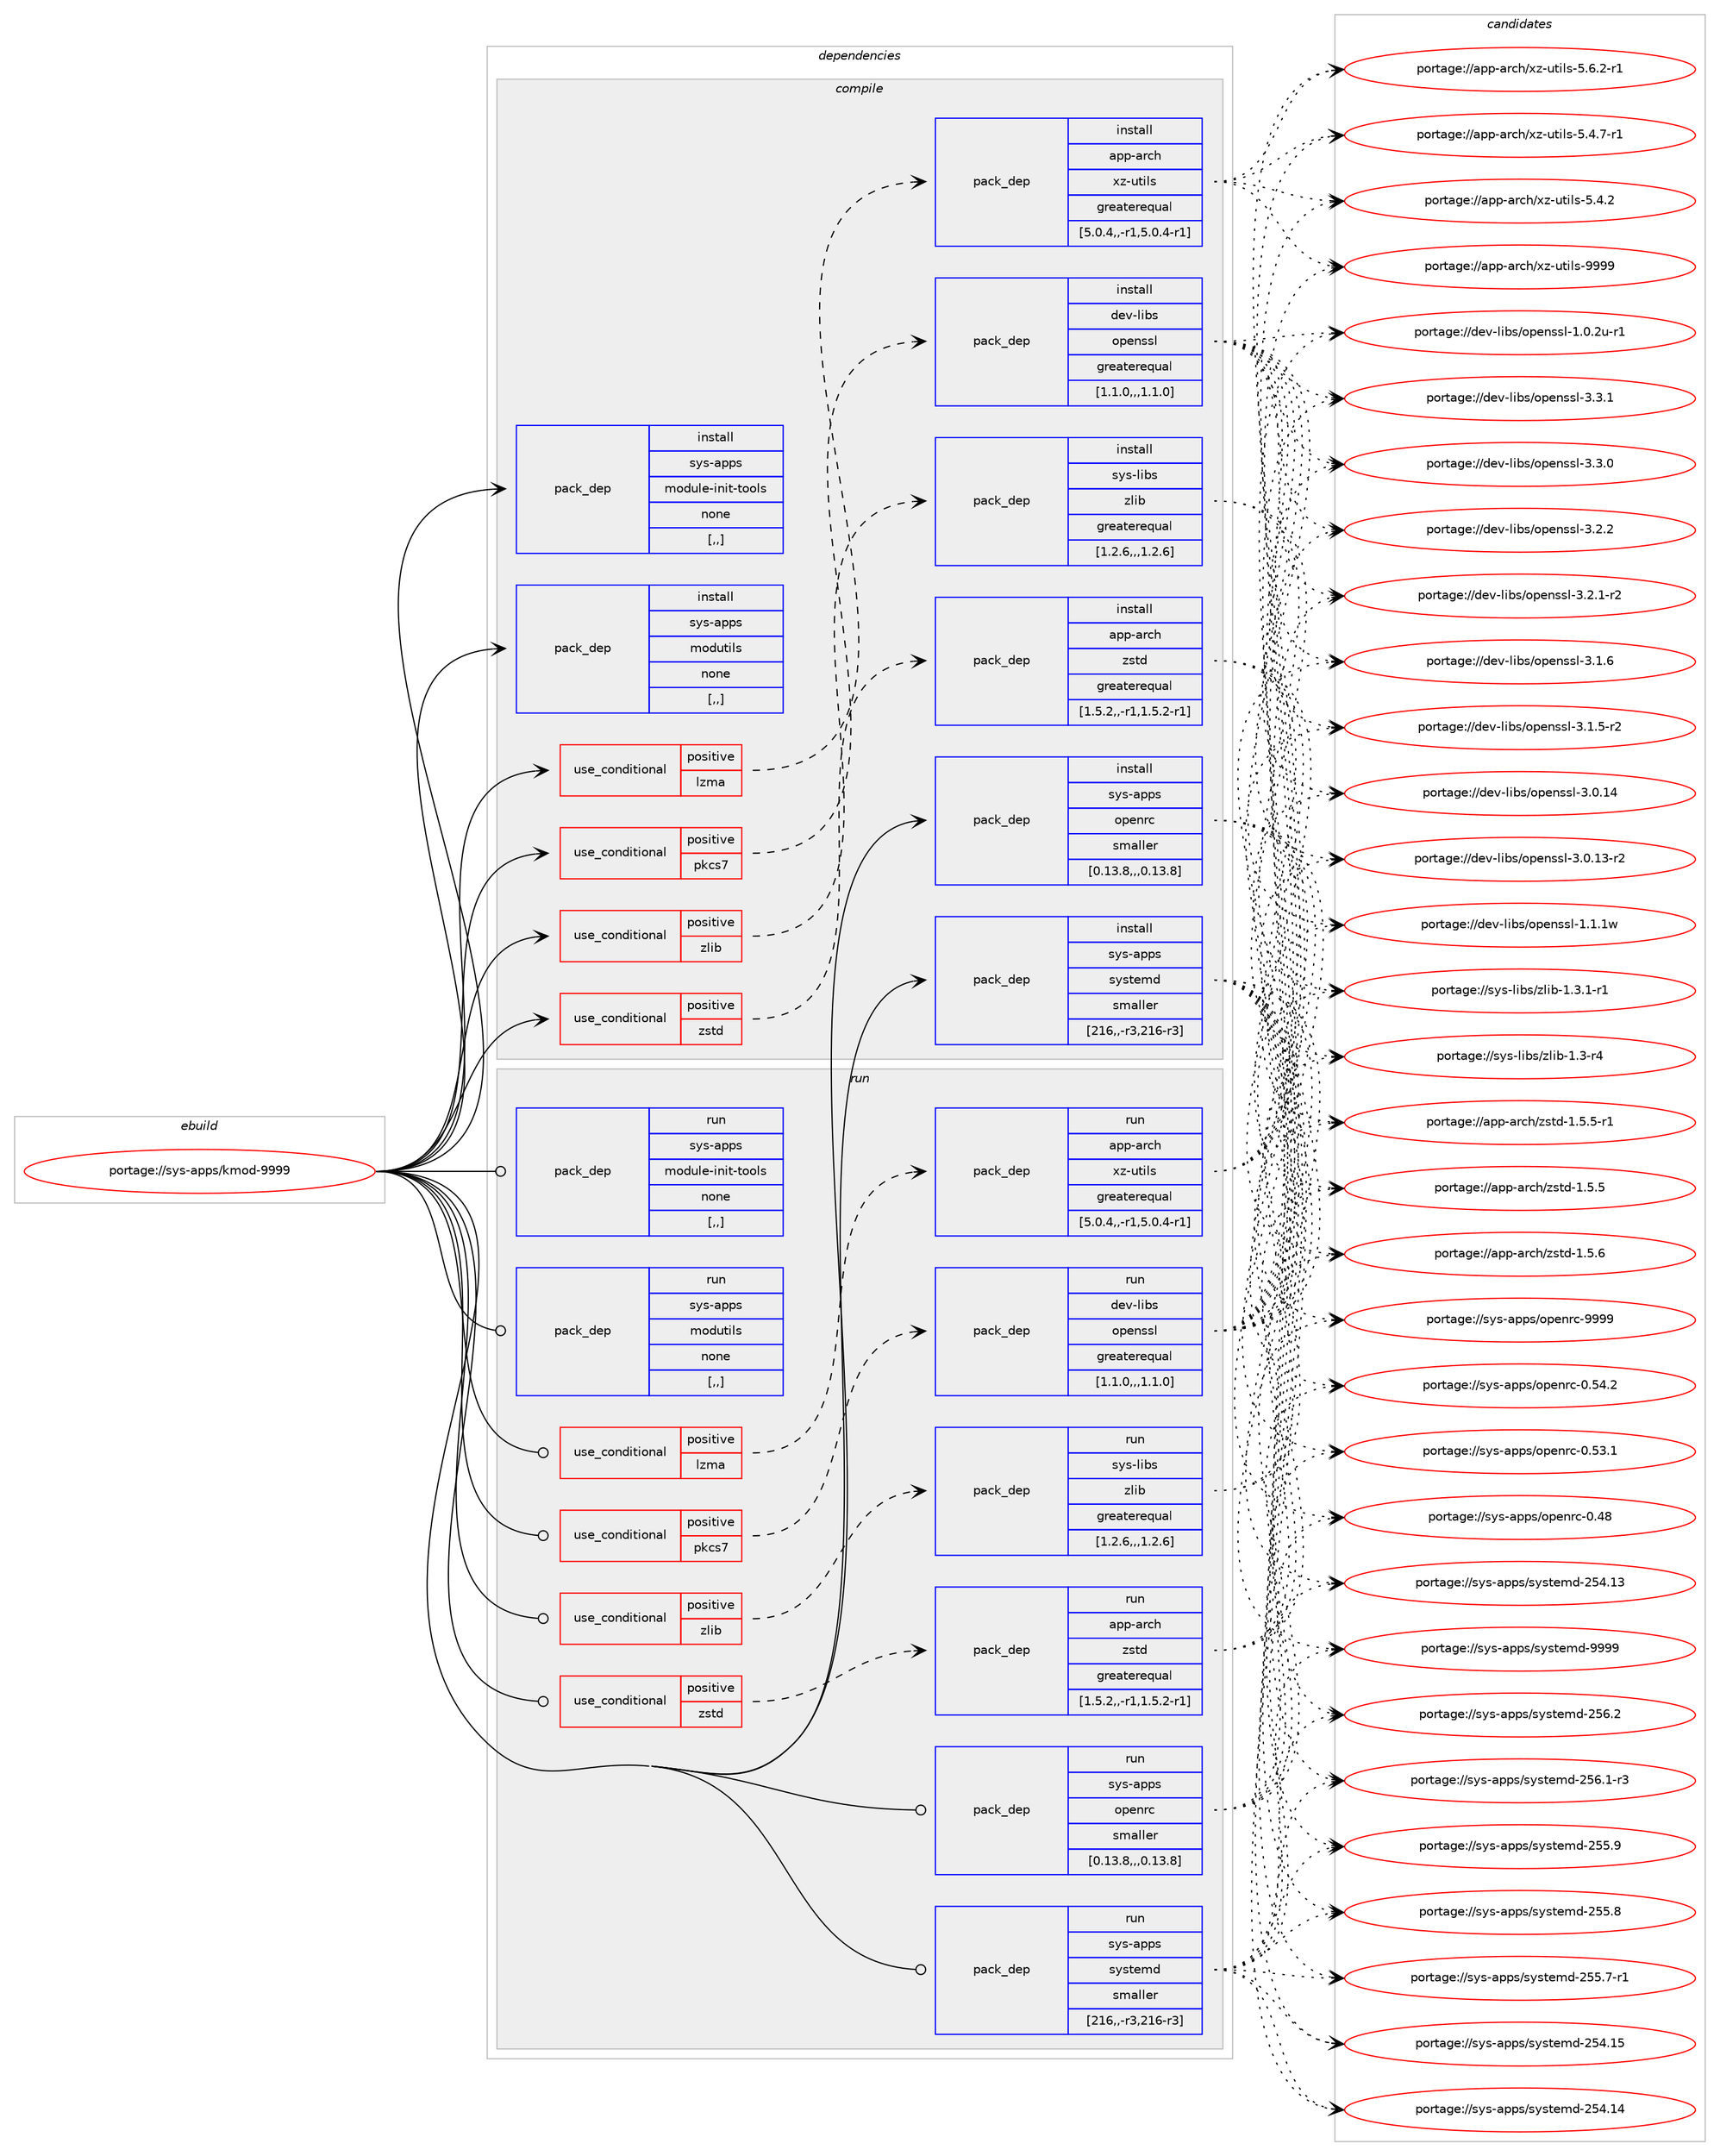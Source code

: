 digraph prolog {

# *************
# Graph options
# *************

newrank=true;
concentrate=true;
compound=true;
graph [rankdir=LR,fontname=Helvetica,fontsize=10,ranksep=1.5];#, ranksep=2.5, nodesep=0.2];
edge  [arrowhead=vee];
node  [fontname=Helvetica,fontsize=10];

# **********
# The ebuild
# **********

subgraph cluster_leftcol {
color=gray;
label=<<i>ebuild</i>>;
id [label="portage://sys-apps/kmod-9999", color=red, width=4, href="../sys-apps/kmod-9999.svg"];
}

# ****************
# The dependencies
# ****************

subgraph cluster_midcol {
color=gray;
label=<<i>dependencies</i>>;
subgraph cluster_compile {
fillcolor="#eeeeee";
style=filled;
label=<<i>compile</i>>;
subgraph cond110836 {
dependency419252 [label=<<TABLE BORDER="0" CELLBORDER="1" CELLSPACING="0" CELLPADDING="4"><TR><TD ROWSPAN="3" CELLPADDING="10">use_conditional</TD></TR><TR><TD>positive</TD></TR><TR><TD>lzma</TD></TR></TABLE>>, shape=none, color=red];
subgraph pack305477 {
dependency419253 [label=<<TABLE BORDER="0" CELLBORDER="1" CELLSPACING="0" CELLPADDING="4" WIDTH="220"><TR><TD ROWSPAN="6" CELLPADDING="30">pack_dep</TD></TR><TR><TD WIDTH="110">install</TD></TR><TR><TD>app-arch</TD></TR><TR><TD>xz-utils</TD></TR><TR><TD>greaterequal</TD></TR><TR><TD>[5.0.4,,-r1,5.0.4-r1]</TD></TR></TABLE>>, shape=none, color=blue];
}
dependency419252:e -> dependency419253:w [weight=20,style="dashed",arrowhead="vee"];
}
id:e -> dependency419252:w [weight=20,style="solid",arrowhead="vee"];
subgraph cond110837 {
dependency419254 [label=<<TABLE BORDER="0" CELLBORDER="1" CELLSPACING="0" CELLPADDING="4"><TR><TD ROWSPAN="3" CELLPADDING="10">use_conditional</TD></TR><TR><TD>positive</TD></TR><TR><TD>pkcs7</TD></TR></TABLE>>, shape=none, color=red];
subgraph pack305478 {
dependency419255 [label=<<TABLE BORDER="0" CELLBORDER="1" CELLSPACING="0" CELLPADDING="4" WIDTH="220"><TR><TD ROWSPAN="6" CELLPADDING="30">pack_dep</TD></TR><TR><TD WIDTH="110">install</TD></TR><TR><TD>dev-libs</TD></TR><TR><TD>openssl</TD></TR><TR><TD>greaterequal</TD></TR><TR><TD>[1.1.0,,,1.1.0]</TD></TR></TABLE>>, shape=none, color=blue];
}
dependency419254:e -> dependency419255:w [weight=20,style="dashed",arrowhead="vee"];
}
id:e -> dependency419254:w [weight=20,style="solid",arrowhead="vee"];
subgraph cond110838 {
dependency419256 [label=<<TABLE BORDER="0" CELLBORDER="1" CELLSPACING="0" CELLPADDING="4"><TR><TD ROWSPAN="3" CELLPADDING="10">use_conditional</TD></TR><TR><TD>positive</TD></TR><TR><TD>zlib</TD></TR></TABLE>>, shape=none, color=red];
subgraph pack305479 {
dependency419257 [label=<<TABLE BORDER="0" CELLBORDER="1" CELLSPACING="0" CELLPADDING="4" WIDTH="220"><TR><TD ROWSPAN="6" CELLPADDING="30">pack_dep</TD></TR><TR><TD WIDTH="110">install</TD></TR><TR><TD>sys-libs</TD></TR><TR><TD>zlib</TD></TR><TR><TD>greaterequal</TD></TR><TR><TD>[1.2.6,,,1.2.6]</TD></TR></TABLE>>, shape=none, color=blue];
}
dependency419256:e -> dependency419257:w [weight=20,style="dashed",arrowhead="vee"];
}
id:e -> dependency419256:w [weight=20,style="solid",arrowhead="vee"];
subgraph cond110839 {
dependency419258 [label=<<TABLE BORDER="0" CELLBORDER="1" CELLSPACING="0" CELLPADDING="4"><TR><TD ROWSPAN="3" CELLPADDING="10">use_conditional</TD></TR><TR><TD>positive</TD></TR><TR><TD>zstd</TD></TR></TABLE>>, shape=none, color=red];
subgraph pack305480 {
dependency419259 [label=<<TABLE BORDER="0" CELLBORDER="1" CELLSPACING="0" CELLPADDING="4" WIDTH="220"><TR><TD ROWSPAN="6" CELLPADDING="30">pack_dep</TD></TR><TR><TD WIDTH="110">install</TD></TR><TR><TD>app-arch</TD></TR><TR><TD>zstd</TD></TR><TR><TD>greaterequal</TD></TR><TR><TD>[1.5.2,,-r1,1.5.2-r1]</TD></TR></TABLE>>, shape=none, color=blue];
}
dependency419258:e -> dependency419259:w [weight=20,style="dashed",arrowhead="vee"];
}
id:e -> dependency419258:w [weight=20,style="solid",arrowhead="vee"];
subgraph pack305481 {
dependency419260 [label=<<TABLE BORDER="0" CELLBORDER="1" CELLSPACING="0" CELLPADDING="4" WIDTH="220"><TR><TD ROWSPAN="6" CELLPADDING="30">pack_dep</TD></TR><TR><TD WIDTH="110">install</TD></TR><TR><TD>sys-apps</TD></TR><TR><TD>module-init-tools</TD></TR><TR><TD>none</TD></TR><TR><TD>[,,]</TD></TR></TABLE>>, shape=none, color=blue];
}
id:e -> dependency419260:w [weight=20,style="solid",arrowhead="vee"];
subgraph pack305482 {
dependency419261 [label=<<TABLE BORDER="0" CELLBORDER="1" CELLSPACING="0" CELLPADDING="4" WIDTH="220"><TR><TD ROWSPAN="6" CELLPADDING="30">pack_dep</TD></TR><TR><TD WIDTH="110">install</TD></TR><TR><TD>sys-apps</TD></TR><TR><TD>modutils</TD></TR><TR><TD>none</TD></TR><TR><TD>[,,]</TD></TR></TABLE>>, shape=none, color=blue];
}
id:e -> dependency419261:w [weight=20,style="solid",arrowhead="vee"];
subgraph pack305483 {
dependency419262 [label=<<TABLE BORDER="0" CELLBORDER="1" CELLSPACING="0" CELLPADDING="4" WIDTH="220"><TR><TD ROWSPAN="6" CELLPADDING="30">pack_dep</TD></TR><TR><TD WIDTH="110">install</TD></TR><TR><TD>sys-apps</TD></TR><TR><TD>openrc</TD></TR><TR><TD>smaller</TD></TR><TR><TD>[0.13.8,,,0.13.8]</TD></TR></TABLE>>, shape=none, color=blue];
}
id:e -> dependency419262:w [weight=20,style="solid",arrowhead="vee"];
subgraph pack305484 {
dependency419263 [label=<<TABLE BORDER="0" CELLBORDER="1" CELLSPACING="0" CELLPADDING="4" WIDTH="220"><TR><TD ROWSPAN="6" CELLPADDING="30">pack_dep</TD></TR><TR><TD WIDTH="110">install</TD></TR><TR><TD>sys-apps</TD></TR><TR><TD>systemd</TD></TR><TR><TD>smaller</TD></TR><TR><TD>[216,,-r3,216-r3]</TD></TR></TABLE>>, shape=none, color=blue];
}
id:e -> dependency419263:w [weight=20,style="solid",arrowhead="vee"];
}
subgraph cluster_compileandrun {
fillcolor="#eeeeee";
style=filled;
label=<<i>compile and run</i>>;
}
subgraph cluster_run {
fillcolor="#eeeeee";
style=filled;
label=<<i>run</i>>;
subgraph cond110840 {
dependency419264 [label=<<TABLE BORDER="0" CELLBORDER="1" CELLSPACING="0" CELLPADDING="4"><TR><TD ROWSPAN="3" CELLPADDING="10">use_conditional</TD></TR><TR><TD>positive</TD></TR><TR><TD>lzma</TD></TR></TABLE>>, shape=none, color=red];
subgraph pack305485 {
dependency419265 [label=<<TABLE BORDER="0" CELLBORDER="1" CELLSPACING="0" CELLPADDING="4" WIDTH="220"><TR><TD ROWSPAN="6" CELLPADDING="30">pack_dep</TD></TR><TR><TD WIDTH="110">run</TD></TR><TR><TD>app-arch</TD></TR><TR><TD>xz-utils</TD></TR><TR><TD>greaterequal</TD></TR><TR><TD>[5.0.4,,-r1,5.0.4-r1]</TD></TR></TABLE>>, shape=none, color=blue];
}
dependency419264:e -> dependency419265:w [weight=20,style="dashed",arrowhead="vee"];
}
id:e -> dependency419264:w [weight=20,style="solid",arrowhead="odot"];
subgraph cond110841 {
dependency419266 [label=<<TABLE BORDER="0" CELLBORDER="1" CELLSPACING="0" CELLPADDING="4"><TR><TD ROWSPAN="3" CELLPADDING="10">use_conditional</TD></TR><TR><TD>positive</TD></TR><TR><TD>pkcs7</TD></TR></TABLE>>, shape=none, color=red];
subgraph pack305486 {
dependency419267 [label=<<TABLE BORDER="0" CELLBORDER="1" CELLSPACING="0" CELLPADDING="4" WIDTH="220"><TR><TD ROWSPAN="6" CELLPADDING="30">pack_dep</TD></TR><TR><TD WIDTH="110">run</TD></TR><TR><TD>dev-libs</TD></TR><TR><TD>openssl</TD></TR><TR><TD>greaterequal</TD></TR><TR><TD>[1.1.0,,,1.1.0]</TD></TR></TABLE>>, shape=none, color=blue];
}
dependency419266:e -> dependency419267:w [weight=20,style="dashed",arrowhead="vee"];
}
id:e -> dependency419266:w [weight=20,style="solid",arrowhead="odot"];
subgraph cond110842 {
dependency419268 [label=<<TABLE BORDER="0" CELLBORDER="1" CELLSPACING="0" CELLPADDING="4"><TR><TD ROWSPAN="3" CELLPADDING="10">use_conditional</TD></TR><TR><TD>positive</TD></TR><TR><TD>zlib</TD></TR></TABLE>>, shape=none, color=red];
subgraph pack305487 {
dependency419269 [label=<<TABLE BORDER="0" CELLBORDER="1" CELLSPACING="0" CELLPADDING="4" WIDTH="220"><TR><TD ROWSPAN="6" CELLPADDING="30">pack_dep</TD></TR><TR><TD WIDTH="110">run</TD></TR><TR><TD>sys-libs</TD></TR><TR><TD>zlib</TD></TR><TR><TD>greaterequal</TD></TR><TR><TD>[1.2.6,,,1.2.6]</TD></TR></TABLE>>, shape=none, color=blue];
}
dependency419268:e -> dependency419269:w [weight=20,style="dashed",arrowhead="vee"];
}
id:e -> dependency419268:w [weight=20,style="solid",arrowhead="odot"];
subgraph cond110843 {
dependency419270 [label=<<TABLE BORDER="0" CELLBORDER="1" CELLSPACING="0" CELLPADDING="4"><TR><TD ROWSPAN="3" CELLPADDING="10">use_conditional</TD></TR><TR><TD>positive</TD></TR><TR><TD>zstd</TD></TR></TABLE>>, shape=none, color=red];
subgraph pack305488 {
dependency419271 [label=<<TABLE BORDER="0" CELLBORDER="1" CELLSPACING="0" CELLPADDING="4" WIDTH="220"><TR><TD ROWSPAN="6" CELLPADDING="30">pack_dep</TD></TR><TR><TD WIDTH="110">run</TD></TR><TR><TD>app-arch</TD></TR><TR><TD>zstd</TD></TR><TR><TD>greaterequal</TD></TR><TR><TD>[1.5.2,,-r1,1.5.2-r1]</TD></TR></TABLE>>, shape=none, color=blue];
}
dependency419270:e -> dependency419271:w [weight=20,style="dashed",arrowhead="vee"];
}
id:e -> dependency419270:w [weight=20,style="solid",arrowhead="odot"];
subgraph pack305489 {
dependency419272 [label=<<TABLE BORDER="0" CELLBORDER="1" CELLSPACING="0" CELLPADDING="4" WIDTH="220"><TR><TD ROWSPAN="6" CELLPADDING="30">pack_dep</TD></TR><TR><TD WIDTH="110">run</TD></TR><TR><TD>sys-apps</TD></TR><TR><TD>module-init-tools</TD></TR><TR><TD>none</TD></TR><TR><TD>[,,]</TD></TR></TABLE>>, shape=none, color=blue];
}
id:e -> dependency419272:w [weight=20,style="solid",arrowhead="odot"];
subgraph pack305490 {
dependency419273 [label=<<TABLE BORDER="0" CELLBORDER="1" CELLSPACING="0" CELLPADDING="4" WIDTH="220"><TR><TD ROWSPAN="6" CELLPADDING="30">pack_dep</TD></TR><TR><TD WIDTH="110">run</TD></TR><TR><TD>sys-apps</TD></TR><TR><TD>modutils</TD></TR><TR><TD>none</TD></TR><TR><TD>[,,]</TD></TR></TABLE>>, shape=none, color=blue];
}
id:e -> dependency419273:w [weight=20,style="solid",arrowhead="odot"];
subgraph pack305491 {
dependency419274 [label=<<TABLE BORDER="0" CELLBORDER="1" CELLSPACING="0" CELLPADDING="4" WIDTH="220"><TR><TD ROWSPAN="6" CELLPADDING="30">pack_dep</TD></TR><TR><TD WIDTH="110">run</TD></TR><TR><TD>sys-apps</TD></TR><TR><TD>openrc</TD></TR><TR><TD>smaller</TD></TR><TR><TD>[0.13.8,,,0.13.8]</TD></TR></TABLE>>, shape=none, color=blue];
}
id:e -> dependency419274:w [weight=20,style="solid",arrowhead="odot"];
subgraph pack305492 {
dependency419275 [label=<<TABLE BORDER="0" CELLBORDER="1" CELLSPACING="0" CELLPADDING="4" WIDTH="220"><TR><TD ROWSPAN="6" CELLPADDING="30">pack_dep</TD></TR><TR><TD WIDTH="110">run</TD></TR><TR><TD>sys-apps</TD></TR><TR><TD>systemd</TD></TR><TR><TD>smaller</TD></TR><TR><TD>[216,,-r3,216-r3]</TD></TR></TABLE>>, shape=none, color=blue];
}
id:e -> dependency419275:w [weight=20,style="solid",arrowhead="odot"];
}
}

# **************
# The candidates
# **************

subgraph cluster_choices {
rank=same;
color=gray;
label=<<i>candidates</i>>;

subgraph choice305477 {
color=black;
nodesep=1;
choice9711211245971149910447120122451171161051081154557575757 [label="portage://app-arch/xz-utils-9999", color=red, width=4,href="../app-arch/xz-utils-9999.svg"];
choice9711211245971149910447120122451171161051081154553465446504511449 [label="portage://app-arch/xz-utils-5.6.2-r1", color=red, width=4,href="../app-arch/xz-utils-5.6.2-r1.svg"];
choice9711211245971149910447120122451171161051081154553465246554511449 [label="portage://app-arch/xz-utils-5.4.7-r1", color=red, width=4,href="../app-arch/xz-utils-5.4.7-r1.svg"];
choice971121124597114991044712012245117116105108115455346524650 [label="portage://app-arch/xz-utils-5.4.2", color=red, width=4,href="../app-arch/xz-utils-5.4.2.svg"];
dependency419253:e -> choice9711211245971149910447120122451171161051081154557575757:w [style=dotted,weight="100"];
dependency419253:e -> choice9711211245971149910447120122451171161051081154553465446504511449:w [style=dotted,weight="100"];
dependency419253:e -> choice9711211245971149910447120122451171161051081154553465246554511449:w [style=dotted,weight="100"];
dependency419253:e -> choice971121124597114991044712012245117116105108115455346524650:w [style=dotted,weight="100"];
}
subgraph choice305478 {
color=black;
nodesep=1;
choice100101118451081059811547111112101110115115108455146514649 [label="portage://dev-libs/openssl-3.3.1", color=red, width=4,href="../dev-libs/openssl-3.3.1.svg"];
choice100101118451081059811547111112101110115115108455146514648 [label="portage://dev-libs/openssl-3.3.0", color=red, width=4,href="../dev-libs/openssl-3.3.0.svg"];
choice100101118451081059811547111112101110115115108455146504650 [label="portage://dev-libs/openssl-3.2.2", color=red, width=4,href="../dev-libs/openssl-3.2.2.svg"];
choice1001011184510810598115471111121011101151151084551465046494511450 [label="portage://dev-libs/openssl-3.2.1-r2", color=red, width=4,href="../dev-libs/openssl-3.2.1-r2.svg"];
choice100101118451081059811547111112101110115115108455146494654 [label="portage://dev-libs/openssl-3.1.6", color=red, width=4,href="../dev-libs/openssl-3.1.6.svg"];
choice1001011184510810598115471111121011101151151084551464946534511450 [label="portage://dev-libs/openssl-3.1.5-r2", color=red, width=4,href="../dev-libs/openssl-3.1.5-r2.svg"];
choice10010111845108105981154711111210111011511510845514648464952 [label="portage://dev-libs/openssl-3.0.14", color=red, width=4,href="../dev-libs/openssl-3.0.14.svg"];
choice100101118451081059811547111112101110115115108455146484649514511450 [label="portage://dev-libs/openssl-3.0.13-r2", color=red, width=4,href="../dev-libs/openssl-3.0.13-r2.svg"];
choice100101118451081059811547111112101110115115108454946494649119 [label="portage://dev-libs/openssl-1.1.1w", color=red, width=4,href="../dev-libs/openssl-1.1.1w.svg"];
choice1001011184510810598115471111121011101151151084549464846501174511449 [label="portage://dev-libs/openssl-1.0.2u-r1", color=red, width=4,href="../dev-libs/openssl-1.0.2u-r1.svg"];
dependency419255:e -> choice100101118451081059811547111112101110115115108455146514649:w [style=dotted,weight="100"];
dependency419255:e -> choice100101118451081059811547111112101110115115108455146514648:w [style=dotted,weight="100"];
dependency419255:e -> choice100101118451081059811547111112101110115115108455146504650:w [style=dotted,weight="100"];
dependency419255:e -> choice1001011184510810598115471111121011101151151084551465046494511450:w [style=dotted,weight="100"];
dependency419255:e -> choice100101118451081059811547111112101110115115108455146494654:w [style=dotted,weight="100"];
dependency419255:e -> choice1001011184510810598115471111121011101151151084551464946534511450:w [style=dotted,weight="100"];
dependency419255:e -> choice10010111845108105981154711111210111011511510845514648464952:w [style=dotted,weight="100"];
dependency419255:e -> choice100101118451081059811547111112101110115115108455146484649514511450:w [style=dotted,weight="100"];
dependency419255:e -> choice100101118451081059811547111112101110115115108454946494649119:w [style=dotted,weight="100"];
dependency419255:e -> choice1001011184510810598115471111121011101151151084549464846501174511449:w [style=dotted,weight="100"];
}
subgraph choice305479 {
color=black;
nodesep=1;
choice115121115451081059811547122108105984549465146494511449 [label="portage://sys-libs/zlib-1.3.1-r1", color=red, width=4,href="../sys-libs/zlib-1.3.1-r1.svg"];
choice11512111545108105981154712210810598454946514511452 [label="portage://sys-libs/zlib-1.3-r4", color=red, width=4,href="../sys-libs/zlib-1.3-r4.svg"];
dependency419257:e -> choice115121115451081059811547122108105984549465146494511449:w [style=dotted,weight="100"];
dependency419257:e -> choice11512111545108105981154712210810598454946514511452:w [style=dotted,weight="100"];
}
subgraph choice305480 {
color=black;
nodesep=1;
choice9711211245971149910447122115116100454946534654 [label="portage://app-arch/zstd-1.5.6", color=red, width=4,href="../app-arch/zstd-1.5.6.svg"];
choice97112112459711499104471221151161004549465346534511449 [label="portage://app-arch/zstd-1.5.5-r1", color=red, width=4,href="../app-arch/zstd-1.5.5-r1.svg"];
choice9711211245971149910447122115116100454946534653 [label="portage://app-arch/zstd-1.5.5", color=red, width=4,href="../app-arch/zstd-1.5.5.svg"];
dependency419259:e -> choice9711211245971149910447122115116100454946534654:w [style=dotted,weight="100"];
dependency419259:e -> choice97112112459711499104471221151161004549465346534511449:w [style=dotted,weight="100"];
dependency419259:e -> choice9711211245971149910447122115116100454946534653:w [style=dotted,weight="100"];
}
subgraph choice305481 {
color=black;
nodesep=1;
}
subgraph choice305482 {
color=black;
nodesep=1;
}
subgraph choice305483 {
color=black;
nodesep=1;
choice115121115459711211211547111112101110114994557575757 [label="portage://sys-apps/openrc-9999", color=red, width=4,href="../sys-apps/openrc-9999.svg"];
choice1151211154597112112115471111121011101149945484653524650 [label="portage://sys-apps/openrc-0.54.2", color=red, width=4,href="../sys-apps/openrc-0.54.2.svg"];
choice1151211154597112112115471111121011101149945484653514649 [label="portage://sys-apps/openrc-0.53.1", color=red, width=4,href="../sys-apps/openrc-0.53.1.svg"];
choice115121115459711211211547111112101110114994548465256 [label="portage://sys-apps/openrc-0.48", color=red, width=4,href="../sys-apps/openrc-0.48.svg"];
dependency419262:e -> choice115121115459711211211547111112101110114994557575757:w [style=dotted,weight="100"];
dependency419262:e -> choice1151211154597112112115471111121011101149945484653524650:w [style=dotted,weight="100"];
dependency419262:e -> choice1151211154597112112115471111121011101149945484653514649:w [style=dotted,weight="100"];
dependency419262:e -> choice115121115459711211211547111112101110114994548465256:w [style=dotted,weight="100"];
}
subgraph choice305484 {
color=black;
nodesep=1;
choice1151211154597112112115471151211151161011091004557575757 [label="portage://sys-apps/systemd-9999", color=red, width=4,href="../sys-apps/systemd-9999.svg"];
choice115121115459711211211547115121115116101109100455053544650 [label="portage://sys-apps/systemd-256.2", color=red, width=4,href="../sys-apps/systemd-256.2.svg"];
choice1151211154597112112115471151211151161011091004550535446494511451 [label="portage://sys-apps/systemd-256.1-r3", color=red, width=4,href="../sys-apps/systemd-256.1-r3.svg"];
choice115121115459711211211547115121115116101109100455053534657 [label="portage://sys-apps/systemd-255.9", color=red, width=4,href="../sys-apps/systemd-255.9.svg"];
choice115121115459711211211547115121115116101109100455053534656 [label="portage://sys-apps/systemd-255.8", color=red, width=4,href="../sys-apps/systemd-255.8.svg"];
choice1151211154597112112115471151211151161011091004550535346554511449 [label="portage://sys-apps/systemd-255.7-r1", color=red, width=4,href="../sys-apps/systemd-255.7-r1.svg"];
choice11512111545971121121154711512111511610110910045505352464953 [label="portage://sys-apps/systemd-254.15", color=red, width=4,href="../sys-apps/systemd-254.15.svg"];
choice11512111545971121121154711512111511610110910045505352464952 [label="portage://sys-apps/systemd-254.14", color=red, width=4,href="../sys-apps/systemd-254.14.svg"];
choice11512111545971121121154711512111511610110910045505352464951 [label="portage://sys-apps/systemd-254.13", color=red, width=4,href="../sys-apps/systemd-254.13.svg"];
dependency419263:e -> choice1151211154597112112115471151211151161011091004557575757:w [style=dotted,weight="100"];
dependency419263:e -> choice115121115459711211211547115121115116101109100455053544650:w [style=dotted,weight="100"];
dependency419263:e -> choice1151211154597112112115471151211151161011091004550535446494511451:w [style=dotted,weight="100"];
dependency419263:e -> choice115121115459711211211547115121115116101109100455053534657:w [style=dotted,weight="100"];
dependency419263:e -> choice115121115459711211211547115121115116101109100455053534656:w [style=dotted,weight="100"];
dependency419263:e -> choice1151211154597112112115471151211151161011091004550535346554511449:w [style=dotted,weight="100"];
dependency419263:e -> choice11512111545971121121154711512111511610110910045505352464953:w [style=dotted,weight="100"];
dependency419263:e -> choice11512111545971121121154711512111511610110910045505352464952:w [style=dotted,weight="100"];
dependency419263:e -> choice11512111545971121121154711512111511610110910045505352464951:w [style=dotted,weight="100"];
}
subgraph choice305485 {
color=black;
nodesep=1;
choice9711211245971149910447120122451171161051081154557575757 [label="portage://app-arch/xz-utils-9999", color=red, width=4,href="../app-arch/xz-utils-9999.svg"];
choice9711211245971149910447120122451171161051081154553465446504511449 [label="portage://app-arch/xz-utils-5.6.2-r1", color=red, width=4,href="../app-arch/xz-utils-5.6.2-r1.svg"];
choice9711211245971149910447120122451171161051081154553465246554511449 [label="portage://app-arch/xz-utils-5.4.7-r1", color=red, width=4,href="../app-arch/xz-utils-5.4.7-r1.svg"];
choice971121124597114991044712012245117116105108115455346524650 [label="portage://app-arch/xz-utils-5.4.2", color=red, width=4,href="../app-arch/xz-utils-5.4.2.svg"];
dependency419265:e -> choice9711211245971149910447120122451171161051081154557575757:w [style=dotted,weight="100"];
dependency419265:e -> choice9711211245971149910447120122451171161051081154553465446504511449:w [style=dotted,weight="100"];
dependency419265:e -> choice9711211245971149910447120122451171161051081154553465246554511449:w [style=dotted,weight="100"];
dependency419265:e -> choice971121124597114991044712012245117116105108115455346524650:w [style=dotted,weight="100"];
}
subgraph choice305486 {
color=black;
nodesep=1;
choice100101118451081059811547111112101110115115108455146514649 [label="portage://dev-libs/openssl-3.3.1", color=red, width=4,href="../dev-libs/openssl-3.3.1.svg"];
choice100101118451081059811547111112101110115115108455146514648 [label="portage://dev-libs/openssl-3.3.0", color=red, width=4,href="../dev-libs/openssl-3.3.0.svg"];
choice100101118451081059811547111112101110115115108455146504650 [label="portage://dev-libs/openssl-3.2.2", color=red, width=4,href="../dev-libs/openssl-3.2.2.svg"];
choice1001011184510810598115471111121011101151151084551465046494511450 [label="portage://dev-libs/openssl-3.2.1-r2", color=red, width=4,href="../dev-libs/openssl-3.2.1-r2.svg"];
choice100101118451081059811547111112101110115115108455146494654 [label="portage://dev-libs/openssl-3.1.6", color=red, width=4,href="../dev-libs/openssl-3.1.6.svg"];
choice1001011184510810598115471111121011101151151084551464946534511450 [label="portage://dev-libs/openssl-3.1.5-r2", color=red, width=4,href="../dev-libs/openssl-3.1.5-r2.svg"];
choice10010111845108105981154711111210111011511510845514648464952 [label="portage://dev-libs/openssl-3.0.14", color=red, width=4,href="../dev-libs/openssl-3.0.14.svg"];
choice100101118451081059811547111112101110115115108455146484649514511450 [label="portage://dev-libs/openssl-3.0.13-r2", color=red, width=4,href="../dev-libs/openssl-3.0.13-r2.svg"];
choice100101118451081059811547111112101110115115108454946494649119 [label="portage://dev-libs/openssl-1.1.1w", color=red, width=4,href="../dev-libs/openssl-1.1.1w.svg"];
choice1001011184510810598115471111121011101151151084549464846501174511449 [label="portage://dev-libs/openssl-1.0.2u-r1", color=red, width=4,href="../dev-libs/openssl-1.0.2u-r1.svg"];
dependency419267:e -> choice100101118451081059811547111112101110115115108455146514649:w [style=dotted,weight="100"];
dependency419267:e -> choice100101118451081059811547111112101110115115108455146514648:w [style=dotted,weight="100"];
dependency419267:e -> choice100101118451081059811547111112101110115115108455146504650:w [style=dotted,weight="100"];
dependency419267:e -> choice1001011184510810598115471111121011101151151084551465046494511450:w [style=dotted,weight="100"];
dependency419267:e -> choice100101118451081059811547111112101110115115108455146494654:w [style=dotted,weight="100"];
dependency419267:e -> choice1001011184510810598115471111121011101151151084551464946534511450:w [style=dotted,weight="100"];
dependency419267:e -> choice10010111845108105981154711111210111011511510845514648464952:w [style=dotted,weight="100"];
dependency419267:e -> choice100101118451081059811547111112101110115115108455146484649514511450:w [style=dotted,weight="100"];
dependency419267:e -> choice100101118451081059811547111112101110115115108454946494649119:w [style=dotted,weight="100"];
dependency419267:e -> choice1001011184510810598115471111121011101151151084549464846501174511449:w [style=dotted,weight="100"];
}
subgraph choice305487 {
color=black;
nodesep=1;
choice115121115451081059811547122108105984549465146494511449 [label="portage://sys-libs/zlib-1.3.1-r1", color=red, width=4,href="../sys-libs/zlib-1.3.1-r1.svg"];
choice11512111545108105981154712210810598454946514511452 [label="portage://sys-libs/zlib-1.3-r4", color=red, width=4,href="../sys-libs/zlib-1.3-r4.svg"];
dependency419269:e -> choice115121115451081059811547122108105984549465146494511449:w [style=dotted,weight="100"];
dependency419269:e -> choice11512111545108105981154712210810598454946514511452:w [style=dotted,weight="100"];
}
subgraph choice305488 {
color=black;
nodesep=1;
choice9711211245971149910447122115116100454946534654 [label="portage://app-arch/zstd-1.5.6", color=red, width=4,href="../app-arch/zstd-1.5.6.svg"];
choice97112112459711499104471221151161004549465346534511449 [label="portage://app-arch/zstd-1.5.5-r1", color=red, width=4,href="../app-arch/zstd-1.5.5-r1.svg"];
choice9711211245971149910447122115116100454946534653 [label="portage://app-arch/zstd-1.5.5", color=red, width=4,href="../app-arch/zstd-1.5.5.svg"];
dependency419271:e -> choice9711211245971149910447122115116100454946534654:w [style=dotted,weight="100"];
dependency419271:e -> choice97112112459711499104471221151161004549465346534511449:w [style=dotted,weight="100"];
dependency419271:e -> choice9711211245971149910447122115116100454946534653:w [style=dotted,weight="100"];
}
subgraph choice305489 {
color=black;
nodesep=1;
}
subgraph choice305490 {
color=black;
nodesep=1;
}
subgraph choice305491 {
color=black;
nodesep=1;
choice115121115459711211211547111112101110114994557575757 [label="portage://sys-apps/openrc-9999", color=red, width=4,href="../sys-apps/openrc-9999.svg"];
choice1151211154597112112115471111121011101149945484653524650 [label="portage://sys-apps/openrc-0.54.2", color=red, width=4,href="../sys-apps/openrc-0.54.2.svg"];
choice1151211154597112112115471111121011101149945484653514649 [label="portage://sys-apps/openrc-0.53.1", color=red, width=4,href="../sys-apps/openrc-0.53.1.svg"];
choice115121115459711211211547111112101110114994548465256 [label="portage://sys-apps/openrc-0.48", color=red, width=4,href="../sys-apps/openrc-0.48.svg"];
dependency419274:e -> choice115121115459711211211547111112101110114994557575757:w [style=dotted,weight="100"];
dependency419274:e -> choice1151211154597112112115471111121011101149945484653524650:w [style=dotted,weight="100"];
dependency419274:e -> choice1151211154597112112115471111121011101149945484653514649:w [style=dotted,weight="100"];
dependency419274:e -> choice115121115459711211211547111112101110114994548465256:w [style=dotted,weight="100"];
}
subgraph choice305492 {
color=black;
nodesep=1;
choice1151211154597112112115471151211151161011091004557575757 [label="portage://sys-apps/systemd-9999", color=red, width=4,href="../sys-apps/systemd-9999.svg"];
choice115121115459711211211547115121115116101109100455053544650 [label="portage://sys-apps/systemd-256.2", color=red, width=4,href="../sys-apps/systemd-256.2.svg"];
choice1151211154597112112115471151211151161011091004550535446494511451 [label="portage://sys-apps/systemd-256.1-r3", color=red, width=4,href="../sys-apps/systemd-256.1-r3.svg"];
choice115121115459711211211547115121115116101109100455053534657 [label="portage://sys-apps/systemd-255.9", color=red, width=4,href="../sys-apps/systemd-255.9.svg"];
choice115121115459711211211547115121115116101109100455053534656 [label="portage://sys-apps/systemd-255.8", color=red, width=4,href="../sys-apps/systemd-255.8.svg"];
choice1151211154597112112115471151211151161011091004550535346554511449 [label="portage://sys-apps/systemd-255.7-r1", color=red, width=4,href="../sys-apps/systemd-255.7-r1.svg"];
choice11512111545971121121154711512111511610110910045505352464953 [label="portage://sys-apps/systemd-254.15", color=red, width=4,href="../sys-apps/systemd-254.15.svg"];
choice11512111545971121121154711512111511610110910045505352464952 [label="portage://sys-apps/systemd-254.14", color=red, width=4,href="../sys-apps/systemd-254.14.svg"];
choice11512111545971121121154711512111511610110910045505352464951 [label="portage://sys-apps/systemd-254.13", color=red, width=4,href="../sys-apps/systemd-254.13.svg"];
dependency419275:e -> choice1151211154597112112115471151211151161011091004557575757:w [style=dotted,weight="100"];
dependency419275:e -> choice115121115459711211211547115121115116101109100455053544650:w [style=dotted,weight="100"];
dependency419275:e -> choice1151211154597112112115471151211151161011091004550535446494511451:w [style=dotted,weight="100"];
dependency419275:e -> choice115121115459711211211547115121115116101109100455053534657:w [style=dotted,weight="100"];
dependency419275:e -> choice115121115459711211211547115121115116101109100455053534656:w [style=dotted,weight="100"];
dependency419275:e -> choice1151211154597112112115471151211151161011091004550535346554511449:w [style=dotted,weight="100"];
dependency419275:e -> choice11512111545971121121154711512111511610110910045505352464953:w [style=dotted,weight="100"];
dependency419275:e -> choice11512111545971121121154711512111511610110910045505352464952:w [style=dotted,weight="100"];
dependency419275:e -> choice11512111545971121121154711512111511610110910045505352464951:w [style=dotted,weight="100"];
}
}

}
